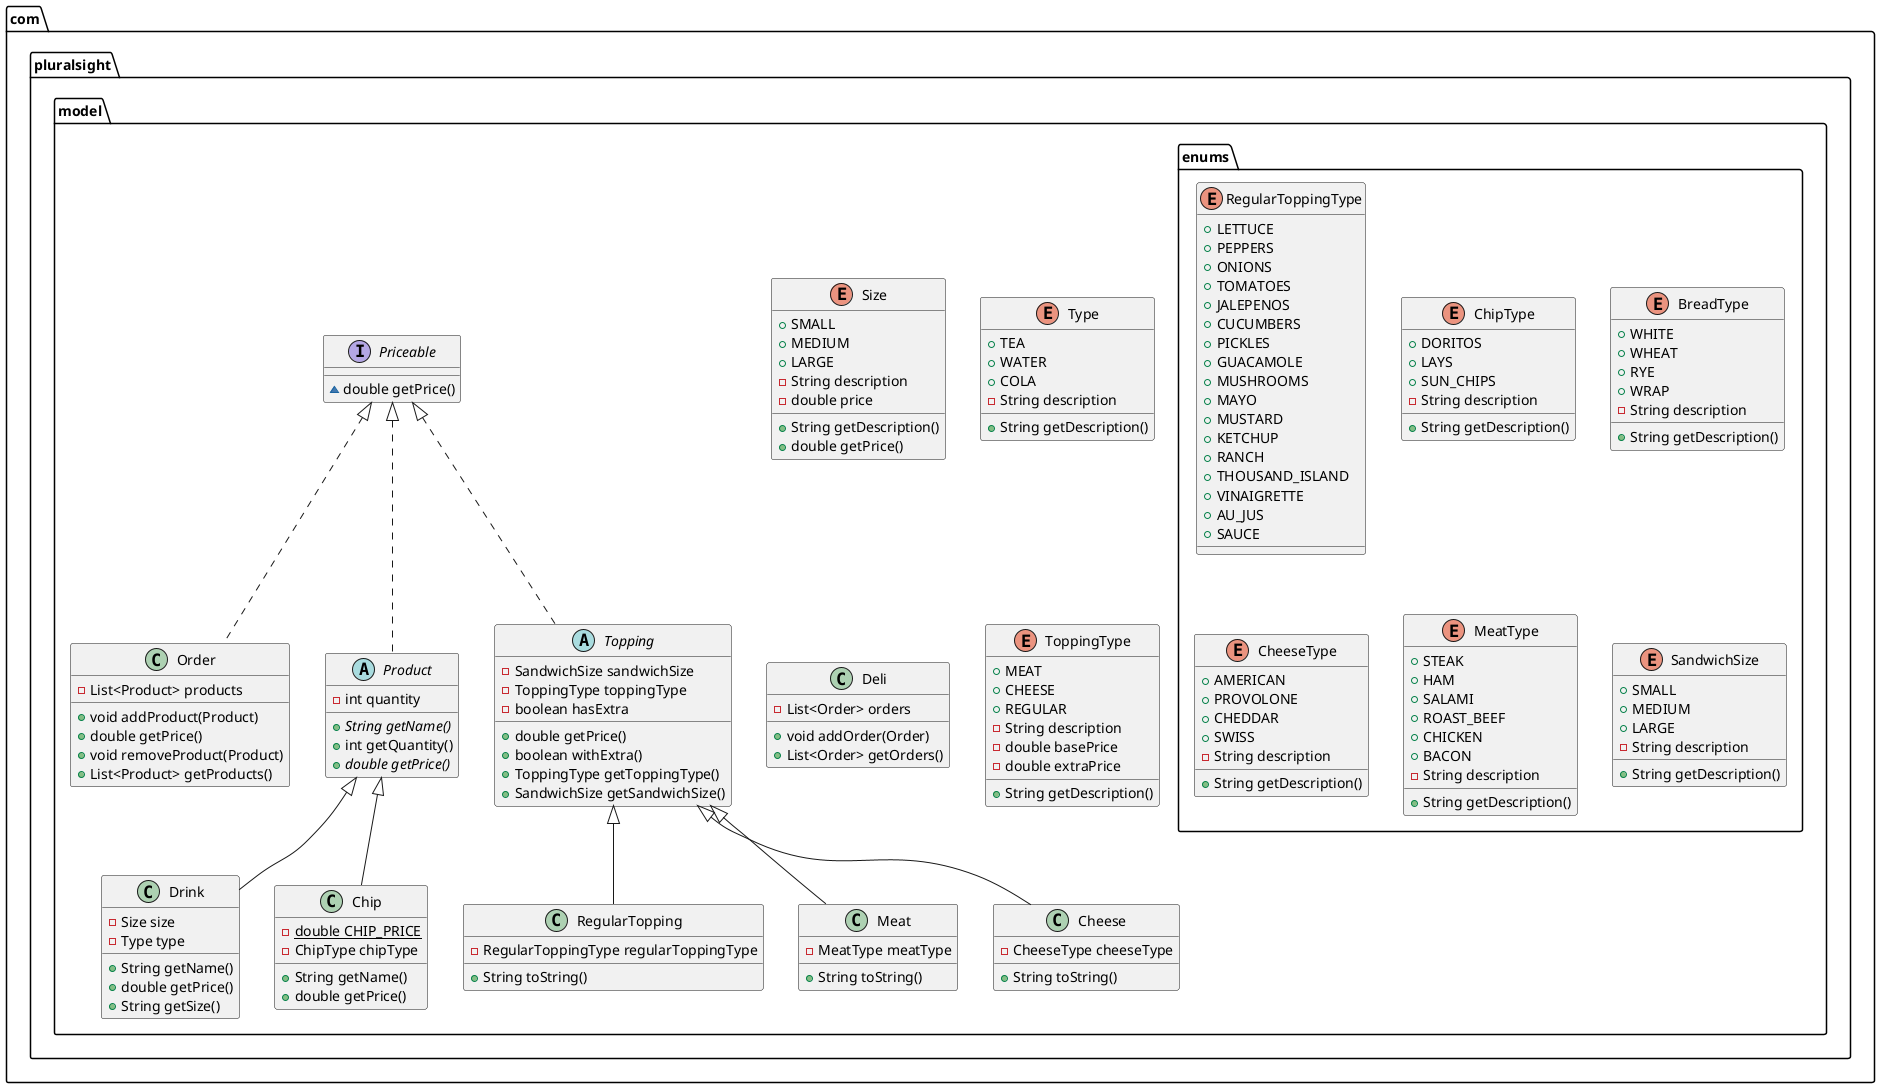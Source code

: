 @startuml
class com.pluralsight.model.RegularTopping {
- RegularToppingType regularToppingType
+ String toString()
}


class com.pluralsight.model.Meat {
- MeatType meatType
+ String toString()
}


class com.pluralsight.model.Cheese {
- CheeseType cheeseType
+ String toString()
}


enum com.pluralsight.model.enums.RegularToppingType {
+  LETTUCE
+  PEPPERS
+  ONIONS
+  TOMATOES
+  JALEPENOS
+  CUCUMBERS
+  PICKLES
+  GUACAMOLE
+  MUSHROOMS
+  MAYO
+  MUSTARD
+  KETCHUP
+  RANCH
+  THOUSAND_ISLAND
+  VINAIGRETTE
+  AU_JUS
+  SAUCE
}

class com.pluralsight.model.Drink {
- Size size
- Type type
+ String getName()
+ double getPrice()
+ String getSize()
}


enum com.pluralsight.model.Size {
+  SMALL
+  MEDIUM
+  LARGE
- String description
- double price
+ String getDescription()
+ double getPrice()
}


enum com.pluralsight.model.Type {
+  TEA
+  WATER
+  COLA
- String description
+ String getDescription()
}


enum com.pluralsight.model.enums.ChipType {
+  DORITOS
+  LAYS
+  SUN_CHIPS
- String description
+ String getDescription()
}


class com.pluralsight.model.Deli {
- List<Order> orders
+ void addOrder(Order)
+ List<Order> getOrders()
}


enum com.pluralsight.model.enums.BreadType {
+  WHITE
+  WHEAT
+  RYE
+  WRAP
- String description
+ String getDescription()
}


enum com.pluralsight.model.enums.CheeseType {
+  AMERICAN
+  PROVOLONE
+  CHEDDAR
+  SWISS
- String description
+ String getDescription()
}


enum com.pluralsight.model.enums.MeatType {
+  STEAK
+  HAM
+  SALAMI
+  ROAST_BEEF
+  CHICKEN
+  BACON
- String description
+ String getDescription()
}


class com.pluralsight.model.Order {
- List<Product> products
+ void addProduct(Product)
+ double getPrice()
+ void removeProduct(Product)
+ List<Product> getProducts()
}


interface com.pluralsight.model.Priceable {
~ double getPrice()
}

abstract class com.pluralsight.model.Product {
- int quantity
+ {abstract}String getName()
+ int getQuantity()
+ {abstract}double getPrice()
}


class com.pluralsight.model.Chip {
- {static} double CHIP_PRICE
- ChipType chipType
+ String getName()
+ double getPrice()
}


enum com.pluralsight.model.enums.SandwichSize {
+  SMALL
+  MEDIUM
+  LARGE
- String description
+ String getDescription()
}


abstract class com.pluralsight.model.Topping {
- SandwichSize sandwichSize
- ToppingType toppingType
- boolean hasExtra
+ double getPrice()
+ boolean withExtra()
+ ToppingType getToppingType()
+ SandwichSize getSandwichSize()
}


enum com.pluralsight.model.ToppingType {
+  MEAT
+  CHEESE
+  REGULAR
- String description
- double basePrice
- double extraPrice
+ String getDescription()
}




com.pluralsight.model.Topping <|-- com.pluralsight.model.RegularTopping
com.pluralsight.model.Topping <|-- com.pluralsight.model.Meat
com.pluralsight.model.Topping <|-- com.pluralsight.model.Cheese
com.pluralsight.model.Product <|-- com.pluralsight.model.Drink
com.pluralsight.model.Priceable <|.. com.pluralsight.model.Order
com.pluralsight.model.Priceable <|.. com.pluralsight.model.Product
com.pluralsight.model.Product <|-- com.pluralsight.model.Chip
com.pluralsight.model.Priceable <|.. com.pluralsight.model.Topping
@enduml
